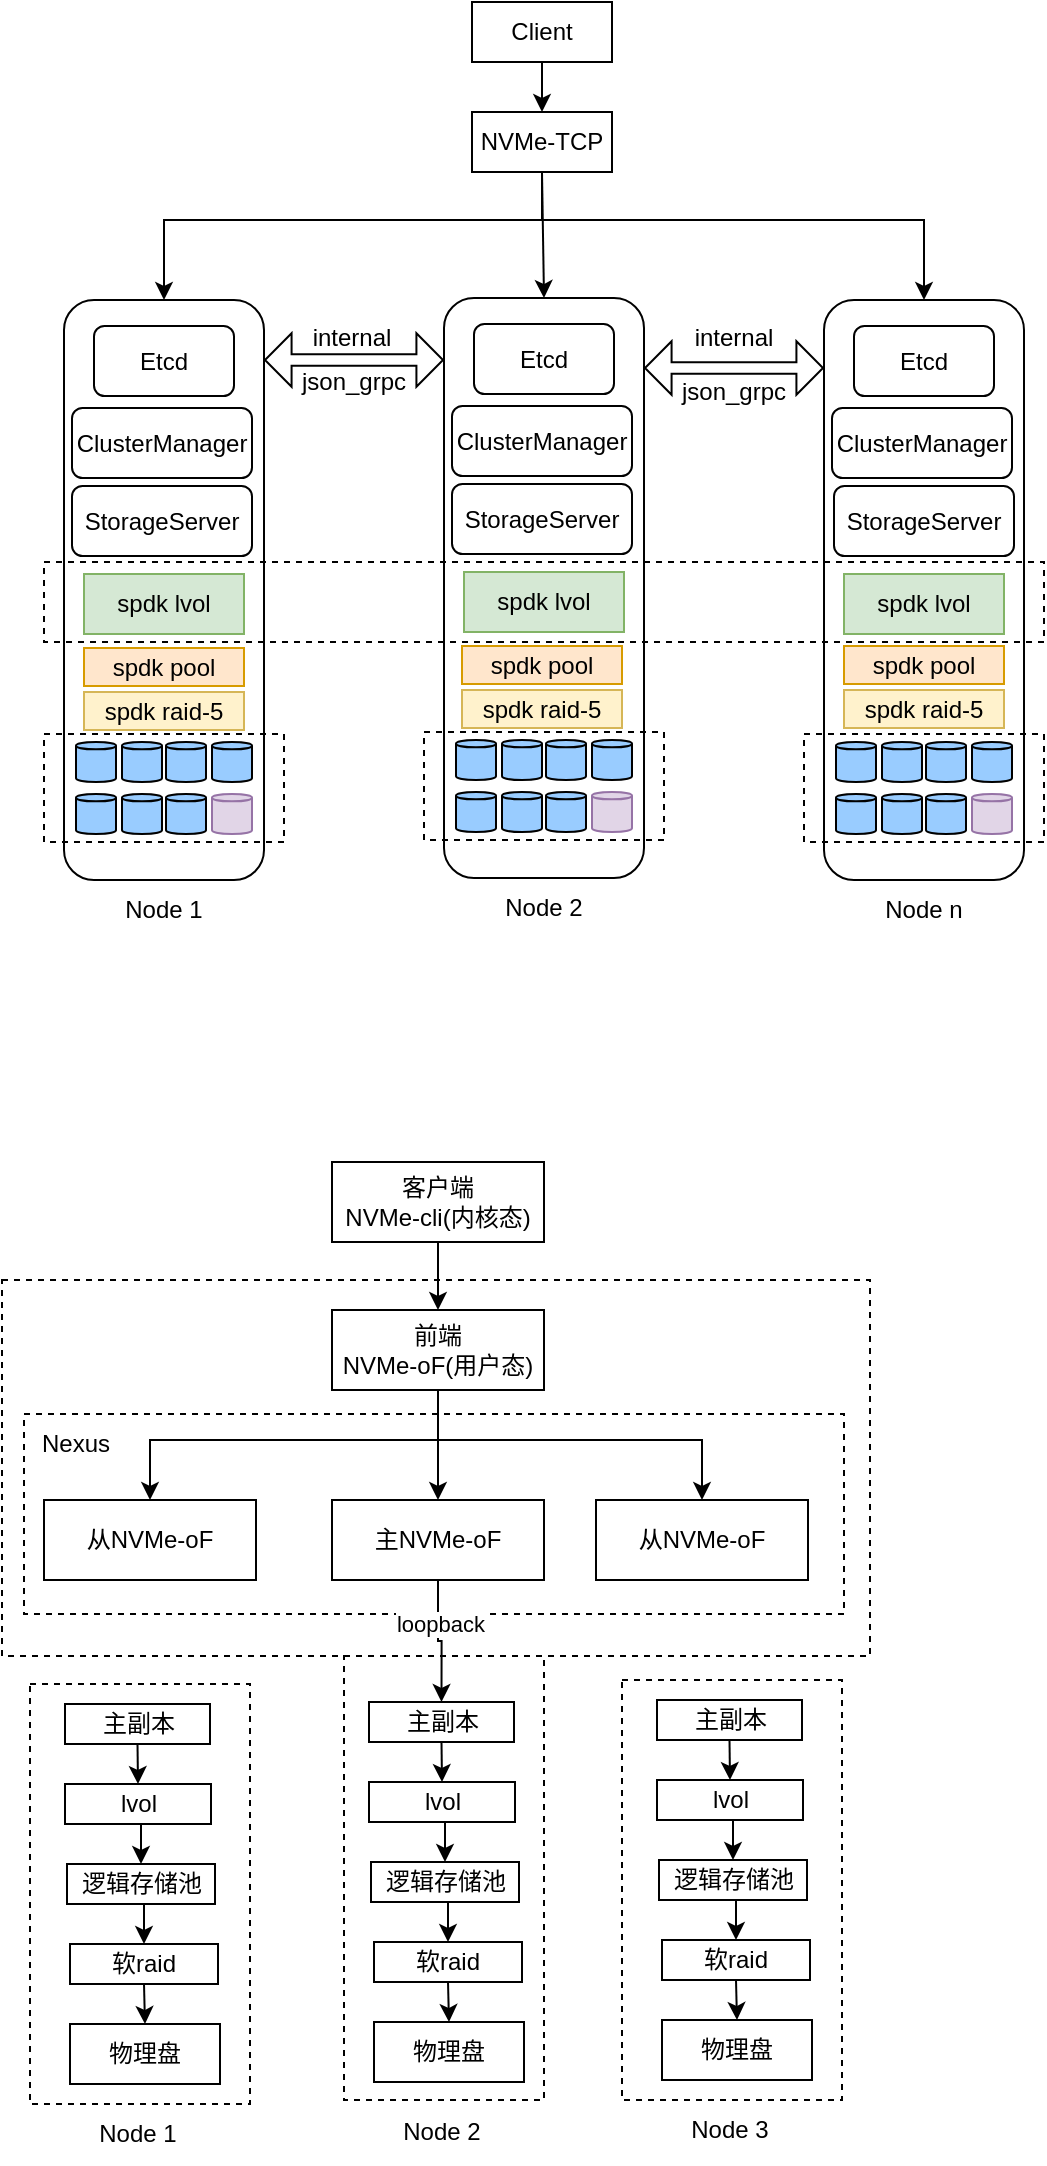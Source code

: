 <mxfile version="15.8.9" type="github">
  <diagram id="Sv_K1uENLjbq1xUSF6ZQ" name="Page-1">
    <mxGraphModel dx="1178" dy="647" grid="1" gridSize="10" guides="1" tooltips="1" connect="1" arrows="1" fold="1" page="1" pageScale="1" pageWidth="827" pageHeight="1169" math="0" shadow="0">
      <root>
        <mxCell id="0" />
        <mxCell id="1" parent="0" />
        <mxCell id="zR75f5wU07sy2U2_FNKJ-133" value="" style="rounded=0;whiteSpace=wrap;html=1;fillColor=none;dashed=1;" vertex="1" parent="1">
          <mxGeometry x="149" y="830" width="434" height="188" as="geometry" />
        </mxCell>
        <mxCell id="zR75f5wU07sy2U2_FNKJ-131" value="" style="rounded=0;whiteSpace=wrap;html=1;fillColor=none;dashed=1;" vertex="1" parent="1">
          <mxGeometry x="160" y="897" width="410" height="100" as="geometry" />
        </mxCell>
        <mxCell id="zR75f5wU07sy2U2_FNKJ-89" value="" style="group" vertex="1" connectable="0" parent="1">
          <mxGeometry x="550" y="340" width="120" height="320" as="geometry" />
        </mxCell>
        <mxCell id="zR75f5wU07sy2U2_FNKJ-90" value="" style="rounded=1;whiteSpace=wrap;html=1;" vertex="1" parent="zR75f5wU07sy2U2_FNKJ-89">
          <mxGeometry x="10" width="100" height="290" as="geometry" />
        </mxCell>
        <mxCell id="zR75f5wU07sy2U2_FNKJ-91" value="spdk lvol" style="text;html=1;strokeColor=#82b366;fillColor=#d5e8d4;align=center;verticalAlign=middle;whiteSpace=wrap;rounded=0;" vertex="1" parent="zR75f5wU07sy2U2_FNKJ-89">
          <mxGeometry x="20" y="137" width="80" height="30" as="geometry" />
        </mxCell>
        <mxCell id="zR75f5wU07sy2U2_FNKJ-93" value="" style="group" vertex="1" connectable="0" parent="zR75f5wU07sy2U2_FNKJ-89">
          <mxGeometry x="16" y="221" width="88" height="46" as="geometry" />
        </mxCell>
        <mxCell id="zR75f5wU07sy2U2_FNKJ-94" value="" style="strokeWidth=1;html=1;shape=mxgraph.flowchart.direct_data;whiteSpace=wrap;fillColor=#99CCFF;rotation=-90;" vertex="1" parent="zR75f5wU07sy2U2_FNKJ-93">
          <mxGeometry width="20" height="20" as="geometry" />
        </mxCell>
        <mxCell id="zR75f5wU07sy2U2_FNKJ-95" value="" style="strokeWidth=1;html=1;shape=mxgraph.flowchart.direct_data;whiteSpace=wrap;fillColor=#99CCFF;rotation=-90;" vertex="1" parent="zR75f5wU07sy2U2_FNKJ-93">
          <mxGeometry x="23" width="20" height="20" as="geometry" />
        </mxCell>
        <mxCell id="zR75f5wU07sy2U2_FNKJ-96" value="" style="strokeWidth=1;html=1;shape=mxgraph.flowchart.direct_data;whiteSpace=wrap;fillColor=#99CCFF;rotation=-90;" vertex="1" parent="zR75f5wU07sy2U2_FNKJ-93">
          <mxGeometry x="45" width="20" height="20" as="geometry" />
        </mxCell>
        <mxCell id="zR75f5wU07sy2U2_FNKJ-97" value="" style="strokeWidth=1;html=1;shape=mxgraph.flowchart.direct_data;whiteSpace=wrap;fillColor=#99CCFF;rotation=-90;" vertex="1" parent="zR75f5wU07sy2U2_FNKJ-93">
          <mxGeometry x="68" width="20" height="20" as="geometry" />
        </mxCell>
        <mxCell id="zR75f5wU07sy2U2_FNKJ-98" value="" style="strokeWidth=1;html=1;shape=mxgraph.flowchart.direct_data;whiteSpace=wrap;fillColor=#99CCFF;rotation=-90;" vertex="1" parent="zR75f5wU07sy2U2_FNKJ-93">
          <mxGeometry y="26" width="20" height="20" as="geometry" />
        </mxCell>
        <mxCell id="zR75f5wU07sy2U2_FNKJ-99" value="" style="strokeWidth=1;html=1;shape=mxgraph.flowchart.direct_data;whiteSpace=wrap;fillColor=#99CCFF;rotation=-90;" vertex="1" parent="zR75f5wU07sy2U2_FNKJ-93">
          <mxGeometry x="23" y="26" width="20" height="20" as="geometry" />
        </mxCell>
        <mxCell id="zR75f5wU07sy2U2_FNKJ-100" value="" style="strokeWidth=1;html=1;shape=mxgraph.flowchart.direct_data;whiteSpace=wrap;fillColor=#99CCFF;rotation=-90;" vertex="1" parent="zR75f5wU07sy2U2_FNKJ-93">
          <mxGeometry x="45" y="26" width="20" height="20" as="geometry" />
        </mxCell>
        <mxCell id="zR75f5wU07sy2U2_FNKJ-101" value="" style="strokeWidth=1;html=1;shape=mxgraph.flowchart.direct_data;whiteSpace=wrap;rotation=-90;fillColor=#e1d5e7;strokeColor=#9673a6;" vertex="1" parent="zR75f5wU07sy2U2_FNKJ-93">
          <mxGeometry x="68" y="26" width="20" height="20" as="geometry" />
        </mxCell>
        <mxCell id="zR75f5wU07sy2U2_FNKJ-102" value="" style="rounded=0;whiteSpace=wrap;html=1;fillColor=none;dashed=1;" vertex="1" parent="zR75f5wU07sy2U2_FNKJ-89">
          <mxGeometry y="217" width="120" height="54" as="geometry" />
        </mxCell>
        <mxCell id="zR75f5wU07sy2U2_FNKJ-103" value="Node n" style="text;html=1;strokeColor=none;fillColor=none;align=center;verticalAlign=middle;whiteSpace=wrap;rounded=0;" vertex="1" parent="zR75f5wU07sy2U2_FNKJ-89">
          <mxGeometry x="30" y="290" width="60" height="30" as="geometry" />
        </mxCell>
        <mxCell id="zR75f5wU07sy2U2_FNKJ-105" value="Etcd" style="rounded=1;whiteSpace=wrap;html=1;" vertex="1" parent="zR75f5wU07sy2U2_FNKJ-89">
          <mxGeometry x="25" y="13" width="70" height="35" as="geometry" />
        </mxCell>
        <mxCell id="zR75f5wU07sy2U2_FNKJ-106" value="ClusterManager" style="rounded=1;whiteSpace=wrap;html=1;" vertex="1" parent="zR75f5wU07sy2U2_FNKJ-89">
          <mxGeometry x="14" y="54" width="90" height="35" as="geometry" />
        </mxCell>
        <mxCell id="zR75f5wU07sy2U2_FNKJ-121" value="StorageServer" style="rounded=1;whiteSpace=wrap;html=1;" vertex="1" parent="zR75f5wU07sy2U2_FNKJ-89">
          <mxGeometry x="15" y="93" width="90" height="35" as="geometry" />
        </mxCell>
        <mxCell id="zR75f5wU07sy2U2_FNKJ-68" value="" style="edgeStyle=orthogonalEdgeStyle;rounded=0;orthogonalLoop=1;jettySize=auto;html=1;" edge="1" parent="1" source="zR75f5wU07sy2U2_FNKJ-8" target="zR75f5wU07sy2U2_FNKJ-67">
          <mxGeometry relative="1" as="geometry" />
        </mxCell>
        <mxCell id="zR75f5wU07sy2U2_FNKJ-8" value="Client" style="rounded=0;whiteSpace=wrap;html=1;" vertex="1" parent="1">
          <mxGeometry x="384" y="191" width="70" height="30" as="geometry" />
        </mxCell>
        <mxCell id="zR75f5wU07sy2U2_FNKJ-66" value="" style="shape=flexArrow;endArrow=classic;startArrow=classic;html=1;rounded=0;width=5.714;startSize=4.097;endSize=4.097;" edge="1" parent="1">
          <mxGeometry width="100" height="100" relative="1" as="geometry">
            <mxPoint x="280" y="370" as="sourcePoint" />
            <mxPoint x="370" y="370" as="targetPoint" />
          </mxGeometry>
        </mxCell>
        <mxCell id="zR75f5wU07sy2U2_FNKJ-67" value="NVMe-TCP" style="rounded=0;whiteSpace=wrap;html=1;" vertex="1" parent="1">
          <mxGeometry x="384" y="246" width="70" height="30" as="geometry" />
        </mxCell>
        <mxCell id="zR75f5wU07sy2U2_FNKJ-70" value="" style="group" vertex="1" connectable="0" parent="1">
          <mxGeometry x="170" y="340" width="120" height="320" as="geometry" />
        </mxCell>
        <mxCell id="zR75f5wU07sy2U2_FNKJ-4" value="" style="rounded=1;whiteSpace=wrap;html=1;" vertex="1" parent="zR75f5wU07sy2U2_FNKJ-70">
          <mxGeometry x="10" width="100" height="290" as="geometry" />
        </mxCell>
        <mxCell id="zR75f5wU07sy2U2_FNKJ-12" value="spdk lvol" style="text;html=1;strokeColor=#82b366;fillColor=#d5e8d4;align=center;verticalAlign=middle;whiteSpace=wrap;rounded=0;" vertex="1" parent="zR75f5wU07sy2U2_FNKJ-70">
          <mxGeometry x="20" y="137" width="80" height="30" as="geometry" />
        </mxCell>
        <mxCell id="zR75f5wU07sy2U2_FNKJ-15" value="spdk raid-5" style="text;html=1;strokeColor=#d6b656;fillColor=#fff2cc;align=center;verticalAlign=middle;whiteSpace=wrap;rounded=0;" vertex="1" parent="zR75f5wU07sy2U2_FNKJ-70">
          <mxGeometry x="20" y="196" width="80" height="19" as="geometry" />
        </mxCell>
        <mxCell id="zR75f5wU07sy2U2_FNKJ-37" value="" style="group" vertex="1" connectable="0" parent="zR75f5wU07sy2U2_FNKJ-70">
          <mxGeometry x="16" y="221" width="88" height="46" as="geometry" />
        </mxCell>
        <mxCell id="zR75f5wU07sy2U2_FNKJ-29" value="" style="strokeWidth=1;html=1;shape=mxgraph.flowchart.direct_data;whiteSpace=wrap;fillColor=#99CCFF;rotation=-90;" vertex="1" parent="zR75f5wU07sy2U2_FNKJ-37">
          <mxGeometry width="20" height="20" as="geometry" />
        </mxCell>
        <mxCell id="zR75f5wU07sy2U2_FNKJ-30" value="" style="strokeWidth=1;html=1;shape=mxgraph.flowchart.direct_data;whiteSpace=wrap;fillColor=#99CCFF;rotation=-90;" vertex="1" parent="zR75f5wU07sy2U2_FNKJ-37">
          <mxGeometry x="23" width="20" height="20" as="geometry" />
        </mxCell>
        <mxCell id="zR75f5wU07sy2U2_FNKJ-31" value="" style="strokeWidth=1;html=1;shape=mxgraph.flowchart.direct_data;whiteSpace=wrap;fillColor=#99CCFF;rotation=-90;" vertex="1" parent="zR75f5wU07sy2U2_FNKJ-37">
          <mxGeometry x="45" width="20" height="20" as="geometry" />
        </mxCell>
        <mxCell id="zR75f5wU07sy2U2_FNKJ-32" value="" style="strokeWidth=1;html=1;shape=mxgraph.flowchart.direct_data;whiteSpace=wrap;fillColor=#99CCFF;rotation=-90;" vertex="1" parent="zR75f5wU07sy2U2_FNKJ-37">
          <mxGeometry x="68" width="20" height="20" as="geometry" />
        </mxCell>
        <mxCell id="zR75f5wU07sy2U2_FNKJ-33" value="" style="strokeWidth=1;html=1;shape=mxgraph.flowchart.direct_data;whiteSpace=wrap;fillColor=#99CCFF;rotation=-90;" vertex="1" parent="zR75f5wU07sy2U2_FNKJ-37">
          <mxGeometry y="26" width="20" height="20" as="geometry" />
        </mxCell>
        <mxCell id="zR75f5wU07sy2U2_FNKJ-34" value="" style="strokeWidth=1;html=1;shape=mxgraph.flowchart.direct_data;whiteSpace=wrap;fillColor=#99CCFF;rotation=-90;" vertex="1" parent="zR75f5wU07sy2U2_FNKJ-37">
          <mxGeometry x="23" y="26" width="20" height="20" as="geometry" />
        </mxCell>
        <mxCell id="zR75f5wU07sy2U2_FNKJ-35" value="" style="strokeWidth=1;html=1;shape=mxgraph.flowchart.direct_data;whiteSpace=wrap;fillColor=#99CCFF;rotation=-90;" vertex="1" parent="zR75f5wU07sy2U2_FNKJ-37">
          <mxGeometry x="45" y="26" width="20" height="20" as="geometry" />
        </mxCell>
        <mxCell id="zR75f5wU07sy2U2_FNKJ-36" value="" style="strokeWidth=1;html=1;shape=mxgraph.flowchart.direct_data;whiteSpace=wrap;rotation=-90;fillColor=#e1d5e7;strokeColor=#9673a6;" vertex="1" parent="zR75f5wU07sy2U2_FNKJ-37">
          <mxGeometry x="68" y="26" width="20" height="20" as="geometry" />
        </mxCell>
        <mxCell id="zR75f5wU07sy2U2_FNKJ-56" value="" style="rounded=0;whiteSpace=wrap;html=1;fillColor=none;dashed=1;" vertex="1" parent="zR75f5wU07sy2U2_FNKJ-70">
          <mxGeometry y="217" width="120" height="54" as="geometry" />
        </mxCell>
        <mxCell id="zR75f5wU07sy2U2_FNKJ-62" value="Node 1" style="text;html=1;strokeColor=none;fillColor=none;align=center;verticalAlign=middle;whiteSpace=wrap;rounded=0;" vertex="1" parent="zR75f5wU07sy2U2_FNKJ-70">
          <mxGeometry x="30" y="290" width="60" height="30" as="geometry" />
        </mxCell>
        <mxCell id="zR75f5wU07sy2U2_FNKJ-3" value="StorageServer" style="rounded=1;whiteSpace=wrap;html=1;" vertex="1" parent="zR75f5wU07sy2U2_FNKJ-70">
          <mxGeometry x="14" y="93" width="90" height="35" as="geometry" />
        </mxCell>
        <mxCell id="zR75f5wU07sy2U2_FNKJ-65" value="Etcd" style="rounded=1;whiteSpace=wrap;html=1;" vertex="1" parent="zR75f5wU07sy2U2_FNKJ-70">
          <mxGeometry x="25" y="13" width="70" height="35" as="geometry" />
        </mxCell>
        <mxCell id="zR75f5wU07sy2U2_FNKJ-69" value="ClusterManager" style="rounded=1;whiteSpace=wrap;html=1;" vertex="1" parent="zR75f5wU07sy2U2_FNKJ-70">
          <mxGeometry x="14" y="54" width="90" height="35" as="geometry" />
        </mxCell>
        <mxCell id="zR75f5wU07sy2U2_FNKJ-71" value="" style="group" vertex="1" connectable="0" parent="1">
          <mxGeometry x="360" y="339" width="310" height="320" as="geometry" />
        </mxCell>
        <mxCell id="zR75f5wU07sy2U2_FNKJ-72" value="" style="rounded=1;whiteSpace=wrap;html=1;" vertex="1" parent="zR75f5wU07sy2U2_FNKJ-71">
          <mxGeometry x="10" width="100" height="290" as="geometry" />
        </mxCell>
        <mxCell id="zR75f5wU07sy2U2_FNKJ-73" value="spdk lvol" style="text;html=1;strokeColor=#82b366;fillColor=#d5e8d4;align=center;verticalAlign=middle;whiteSpace=wrap;rounded=0;" vertex="1" parent="zR75f5wU07sy2U2_FNKJ-71">
          <mxGeometry x="20" y="137" width="80" height="30" as="geometry" />
        </mxCell>
        <mxCell id="zR75f5wU07sy2U2_FNKJ-75" value="" style="group" vertex="1" connectable="0" parent="zR75f5wU07sy2U2_FNKJ-71">
          <mxGeometry x="16" y="221" width="88" height="46" as="geometry" />
        </mxCell>
        <mxCell id="zR75f5wU07sy2U2_FNKJ-76" value="" style="strokeWidth=1;html=1;shape=mxgraph.flowchart.direct_data;whiteSpace=wrap;fillColor=#99CCFF;rotation=-90;" vertex="1" parent="zR75f5wU07sy2U2_FNKJ-75">
          <mxGeometry width="20" height="20" as="geometry" />
        </mxCell>
        <mxCell id="zR75f5wU07sy2U2_FNKJ-77" value="" style="strokeWidth=1;html=1;shape=mxgraph.flowchart.direct_data;whiteSpace=wrap;fillColor=#99CCFF;rotation=-90;" vertex="1" parent="zR75f5wU07sy2U2_FNKJ-75">
          <mxGeometry x="23" width="20" height="20" as="geometry" />
        </mxCell>
        <mxCell id="zR75f5wU07sy2U2_FNKJ-78" value="" style="strokeWidth=1;html=1;shape=mxgraph.flowchart.direct_data;whiteSpace=wrap;fillColor=#99CCFF;rotation=-90;" vertex="1" parent="zR75f5wU07sy2U2_FNKJ-75">
          <mxGeometry x="45" width="20" height="20" as="geometry" />
        </mxCell>
        <mxCell id="zR75f5wU07sy2U2_FNKJ-79" value="" style="strokeWidth=1;html=1;shape=mxgraph.flowchart.direct_data;whiteSpace=wrap;fillColor=#99CCFF;rotation=-90;" vertex="1" parent="zR75f5wU07sy2U2_FNKJ-75">
          <mxGeometry x="68" width="20" height="20" as="geometry" />
        </mxCell>
        <mxCell id="zR75f5wU07sy2U2_FNKJ-80" value="" style="strokeWidth=1;html=1;shape=mxgraph.flowchart.direct_data;whiteSpace=wrap;fillColor=#99CCFF;rotation=-90;" vertex="1" parent="zR75f5wU07sy2U2_FNKJ-75">
          <mxGeometry y="26" width="20" height="20" as="geometry" />
        </mxCell>
        <mxCell id="zR75f5wU07sy2U2_FNKJ-81" value="" style="strokeWidth=1;html=1;shape=mxgraph.flowchart.direct_data;whiteSpace=wrap;fillColor=#99CCFF;rotation=-90;" vertex="1" parent="zR75f5wU07sy2U2_FNKJ-75">
          <mxGeometry x="23" y="26" width="20" height="20" as="geometry" />
        </mxCell>
        <mxCell id="zR75f5wU07sy2U2_FNKJ-82" value="" style="strokeWidth=1;html=1;shape=mxgraph.flowchart.direct_data;whiteSpace=wrap;fillColor=#99CCFF;rotation=-90;" vertex="1" parent="zR75f5wU07sy2U2_FNKJ-75">
          <mxGeometry x="45" y="26" width="20" height="20" as="geometry" />
        </mxCell>
        <mxCell id="zR75f5wU07sy2U2_FNKJ-83" value="" style="strokeWidth=1;html=1;shape=mxgraph.flowchart.direct_data;whiteSpace=wrap;rotation=-90;fillColor=#e1d5e7;strokeColor=#9673a6;" vertex="1" parent="zR75f5wU07sy2U2_FNKJ-75">
          <mxGeometry x="68" y="26" width="20" height="20" as="geometry" />
        </mxCell>
        <mxCell id="zR75f5wU07sy2U2_FNKJ-84" value="" style="rounded=0;whiteSpace=wrap;html=1;fillColor=none;dashed=1;" vertex="1" parent="zR75f5wU07sy2U2_FNKJ-71">
          <mxGeometry y="217" width="120" height="54" as="geometry" />
        </mxCell>
        <mxCell id="zR75f5wU07sy2U2_FNKJ-85" value="Node 2" style="text;html=1;strokeColor=none;fillColor=none;align=center;verticalAlign=middle;whiteSpace=wrap;rounded=0;" vertex="1" parent="zR75f5wU07sy2U2_FNKJ-71">
          <mxGeometry x="30" y="290" width="60" height="30" as="geometry" />
        </mxCell>
        <mxCell id="zR75f5wU07sy2U2_FNKJ-87" value="Etcd" style="rounded=1;whiteSpace=wrap;html=1;" vertex="1" parent="zR75f5wU07sy2U2_FNKJ-71">
          <mxGeometry x="25" y="13" width="70" height="35" as="geometry" />
        </mxCell>
        <mxCell id="zR75f5wU07sy2U2_FNKJ-88" value="ClusterManager" style="rounded=1;whiteSpace=wrap;html=1;" vertex="1" parent="zR75f5wU07sy2U2_FNKJ-71">
          <mxGeometry x="14" y="54" width="90" height="35" as="geometry" />
        </mxCell>
        <mxCell id="zR75f5wU07sy2U2_FNKJ-107" value="" style="shape=flexArrow;endArrow=classic;startArrow=classic;html=1;rounded=0;width=5.714;startSize=4.097;endSize=4.097;" edge="1" parent="zR75f5wU07sy2U2_FNKJ-71">
          <mxGeometry width="100" height="100" relative="1" as="geometry">
            <mxPoint x="110" y="35" as="sourcePoint" />
            <mxPoint x="200" y="35" as="targetPoint" />
          </mxGeometry>
        </mxCell>
        <mxCell id="zR75f5wU07sy2U2_FNKJ-18" value="" style="rounded=0;whiteSpace=wrap;html=1;fillColor=none;dashed=1;" vertex="1" parent="zR75f5wU07sy2U2_FNKJ-71">
          <mxGeometry x="-190" y="132" width="500" height="40" as="geometry" />
        </mxCell>
        <mxCell id="zR75f5wU07sy2U2_FNKJ-112" value="internal" style="text;html=1;strokeColor=none;fillColor=none;align=center;verticalAlign=middle;whiteSpace=wrap;rounded=0;" vertex="1" parent="zR75f5wU07sy2U2_FNKJ-71">
          <mxGeometry x="125" y="5" width="60" height="30" as="geometry" />
        </mxCell>
        <mxCell id="zR75f5wU07sy2U2_FNKJ-114" value="json_grpc" style="text;html=1;strokeColor=none;fillColor=none;align=center;verticalAlign=middle;whiteSpace=wrap;rounded=0;" vertex="1" parent="zR75f5wU07sy2U2_FNKJ-71">
          <mxGeometry x="125" y="32" width="60" height="30" as="geometry" />
        </mxCell>
        <mxCell id="zR75f5wU07sy2U2_FNKJ-116" value="spdk pool" style="text;html=1;strokeColor=#d79b00;fillColor=#ffe6cc;align=center;verticalAlign=middle;whiteSpace=wrap;rounded=0;" vertex="1" parent="zR75f5wU07sy2U2_FNKJ-71">
          <mxGeometry x="19" y="174" width="80" height="19" as="geometry" />
        </mxCell>
        <mxCell id="zR75f5wU07sy2U2_FNKJ-117" value="spdk raid-5" style="text;html=1;strokeColor=#d6b656;fillColor=#fff2cc;align=center;verticalAlign=middle;whiteSpace=wrap;rounded=0;" vertex="1" parent="zR75f5wU07sy2U2_FNKJ-71">
          <mxGeometry x="19" y="196" width="80" height="19" as="geometry" />
        </mxCell>
        <mxCell id="zR75f5wU07sy2U2_FNKJ-118" value="spdk raid-5" style="text;html=1;strokeColor=#d6b656;fillColor=#fff2cc;align=center;verticalAlign=middle;whiteSpace=wrap;rounded=0;" vertex="1" parent="zR75f5wU07sy2U2_FNKJ-71">
          <mxGeometry x="210" y="196" width="80" height="19" as="geometry" />
        </mxCell>
        <mxCell id="zR75f5wU07sy2U2_FNKJ-119" value="spdk pool" style="text;html=1;strokeColor=#d79b00;fillColor=#ffe6cc;align=center;verticalAlign=middle;whiteSpace=wrap;rounded=0;" vertex="1" parent="zR75f5wU07sy2U2_FNKJ-71">
          <mxGeometry x="210" y="174" width="80" height="19" as="geometry" />
        </mxCell>
        <mxCell id="zR75f5wU07sy2U2_FNKJ-120" value="StorageServer" style="rounded=1;whiteSpace=wrap;html=1;" vertex="1" parent="zR75f5wU07sy2U2_FNKJ-71">
          <mxGeometry x="14" y="93" width="90" height="35" as="geometry" />
        </mxCell>
        <mxCell id="zR75f5wU07sy2U2_FNKJ-108" value="" style="edgeStyle=elbowEdgeStyle;elbow=vertical;endArrow=classic;html=1;rounded=0;entryX=0.5;entryY=0;entryDx=0;entryDy=0;exitX=0.5;exitY=1;exitDx=0;exitDy=0;" edge="1" parent="1" source="zR75f5wU07sy2U2_FNKJ-67" target="zR75f5wU07sy2U2_FNKJ-4">
          <mxGeometry width="50" height="50" relative="1" as="geometry">
            <mxPoint x="270" y="200" as="sourcePoint" />
            <mxPoint x="280" y="290" as="targetPoint" />
            <Array as="points">
              <mxPoint x="320" y="300" />
            </Array>
          </mxGeometry>
        </mxCell>
        <mxCell id="zR75f5wU07sy2U2_FNKJ-109" value="" style="endArrow=classic;html=1;rounded=0;exitX=0.5;exitY=1;exitDx=0;exitDy=0;entryX=0.5;entryY=0;entryDx=0;entryDy=0;" edge="1" parent="1" source="zR75f5wU07sy2U2_FNKJ-67" target="zR75f5wU07sy2U2_FNKJ-72">
          <mxGeometry width="50" height="50" relative="1" as="geometry">
            <mxPoint x="670" y="280" as="sourcePoint" />
            <mxPoint x="720" y="230" as="targetPoint" />
          </mxGeometry>
        </mxCell>
        <mxCell id="zR75f5wU07sy2U2_FNKJ-110" value="" style="edgeStyle=elbowEdgeStyle;elbow=vertical;endArrow=classic;html=1;rounded=0;exitX=0.5;exitY=1;exitDx=0;exitDy=0;" edge="1" parent="1" source="zR75f5wU07sy2U2_FNKJ-67">
          <mxGeometry width="50" height="50" relative="1" as="geometry">
            <mxPoint x="429" y="281" as="sourcePoint" />
            <mxPoint x="610" y="340" as="targetPoint" />
            <Array as="points">
              <mxPoint x="330" y="300" />
            </Array>
          </mxGeometry>
        </mxCell>
        <mxCell id="zR75f5wU07sy2U2_FNKJ-111" value="internal" style="text;html=1;strokeColor=none;fillColor=none;align=center;verticalAlign=middle;whiteSpace=wrap;rounded=0;" vertex="1" parent="1">
          <mxGeometry x="294" y="344" width="60" height="30" as="geometry" />
        </mxCell>
        <mxCell id="zR75f5wU07sy2U2_FNKJ-113" value="json_grpc" style="text;html=1;strokeColor=none;fillColor=none;align=center;verticalAlign=middle;whiteSpace=wrap;rounded=0;" vertex="1" parent="1">
          <mxGeometry x="295" y="366" width="60" height="30" as="geometry" />
        </mxCell>
        <mxCell id="zR75f5wU07sy2U2_FNKJ-115" value="spdk pool" style="text;html=1;strokeColor=#d79b00;fillColor=#ffe6cc;align=center;verticalAlign=middle;whiteSpace=wrap;rounded=0;" vertex="1" parent="1">
          <mxGeometry x="190" y="514" width="80" height="19" as="geometry" />
        </mxCell>
        <mxCell id="zR75f5wU07sy2U2_FNKJ-128" style="edgeStyle=orthogonalEdgeStyle;rounded=0;orthogonalLoop=1;jettySize=auto;html=1;exitX=0.5;exitY=1;exitDx=0;exitDy=0;entryX=0.5;entryY=0;entryDx=0;entryDy=0;" edge="1" parent="1" source="zR75f5wU07sy2U2_FNKJ-122" target="zR75f5wU07sy2U2_FNKJ-123">
          <mxGeometry relative="1" as="geometry" />
        </mxCell>
        <mxCell id="zR75f5wU07sy2U2_FNKJ-129" style="edgeStyle=orthogonalEdgeStyle;rounded=0;orthogonalLoop=1;jettySize=auto;html=1;entryX=0.5;entryY=0;entryDx=0;entryDy=0;" edge="1" parent="1" target="zR75f5wU07sy2U2_FNKJ-125">
          <mxGeometry relative="1" as="geometry">
            <mxPoint x="367" y="890" as="sourcePoint" />
            <Array as="points">
              <mxPoint x="367" y="910" />
              <mxPoint x="223" y="910" />
            </Array>
          </mxGeometry>
        </mxCell>
        <mxCell id="zR75f5wU07sy2U2_FNKJ-130" style="edgeStyle=orthogonalEdgeStyle;rounded=0;orthogonalLoop=1;jettySize=auto;html=1;entryX=0.5;entryY=0;entryDx=0;entryDy=0;" edge="1" parent="1" target="zR75f5wU07sy2U2_FNKJ-124">
          <mxGeometry relative="1" as="geometry">
            <mxPoint x="367" y="890" as="sourcePoint" />
            <Array as="points">
              <mxPoint x="367" y="910" />
              <mxPoint x="499" y="910" />
            </Array>
          </mxGeometry>
        </mxCell>
        <mxCell id="zR75f5wU07sy2U2_FNKJ-122" value="前端&lt;br&gt;NVMe-oF(用户态)" style="rounded=0;whiteSpace=wrap;html=1;strokeWidth=1;fillColor=#FFFFFF;" vertex="1" parent="1">
          <mxGeometry x="314" y="845" width="106" height="40" as="geometry" />
        </mxCell>
        <mxCell id="zR75f5wU07sy2U2_FNKJ-149" style="edgeStyle=orthogonalEdgeStyle;rounded=0;orthogonalLoop=1;jettySize=auto;html=1;entryX=0.5;entryY=0;entryDx=0;entryDy=0;" edge="1" parent="1" source="zR75f5wU07sy2U2_FNKJ-123" target="zR75f5wU07sy2U2_FNKJ-134">
          <mxGeometry relative="1" as="geometry" />
        </mxCell>
        <mxCell id="zR75f5wU07sy2U2_FNKJ-151" value="loopback" style="edgeLabel;html=1;align=center;verticalAlign=middle;resizable=0;points=[];" vertex="1" connectable="0" parent="zR75f5wU07sy2U2_FNKJ-149">
          <mxGeometry x="-0.312" y="1" relative="1" as="geometry">
            <mxPoint as="offset" />
          </mxGeometry>
        </mxCell>
        <mxCell id="zR75f5wU07sy2U2_FNKJ-123" value="主NVMe-oF" style="rounded=0;whiteSpace=wrap;html=1;strokeWidth=1;fillColor=#FFFFFF;" vertex="1" parent="1">
          <mxGeometry x="314" y="940" width="106" height="40" as="geometry" />
        </mxCell>
        <mxCell id="zR75f5wU07sy2U2_FNKJ-124" value="从NVMe-oF" style="rounded=0;whiteSpace=wrap;html=1;strokeWidth=1;fillColor=#FFFFFF;" vertex="1" parent="1">
          <mxGeometry x="446" y="940" width="106" height="40" as="geometry" />
        </mxCell>
        <mxCell id="zR75f5wU07sy2U2_FNKJ-125" value="从NVMe-oF" style="rounded=0;whiteSpace=wrap;html=1;strokeWidth=1;fillColor=#FFFFFF;" vertex="1" parent="1">
          <mxGeometry x="170" y="940" width="106" height="40" as="geometry" />
        </mxCell>
        <mxCell id="zR75f5wU07sy2U2_FNKJ-127" style="edgeStyle=orthogonalEdgeStyle;rounded=0;orthogonalLoop=1;jettySize=auto;html=1;exitX=0.5;exitY=1;exitDx=0;exitDy=0;entryX=0.5;entryY=0;entryDx=0;entryDy=0;" edge="1" parent="1" source="zR75f5wU07sy2U2_FNKJ-126" target="zR75f5wU07sy2U2_FNKJ-122">
          <mxGeometry relative="1" as="geometry" />
        </mxCell>
        <mxCell id="zR75f5wU07sy2U2_FNKJ-126" value="客户端&lt;br&gt;NVMe-cli(内核态)" style="rounded=0;whiteSpace=wrap;html=1;strokeWidth=1;fillColor=#FFFFFF;" vertex="1" parent="1">
          <mxGeometry x="314" y="771" width="106" height="40" as="geometry" />
        </mxCell>
        <mxCell id="zR75f5wU07sy2U2_FNKJ-132" value="Nexus" style="text;html=1;strokeColor=none;fillColor=none;align=center;verticalAlign=middle;whiteSpace=wrap;rounded=0;" vertex="1" parent="1">
          <mxGeometry x="156" y="897" width="60" height="30" as="geometry" />
        </mxCell>
        <mxCell id="zR75f5wU07sy2U2_FNKJ-164" value="" style="group" vertex="1" connectable="0" parent="1">
          <mxGeometry x="459" y="1030" width="110" height="240" as="geometry" />
        </mxCell>
        <mxCell id="zR75f5wU07sy2U2_FNKJ-165" value="主副本" style="rounded=0;whiteSpace=wrap;html=1;strokeColor=#000000;strokeWidth=1;fillColor=#FFFFFF;" vertex="1" parent="zR75f5wU07sy2U2_FNKJ-164">
          <mxGeometry x="17.5" y="10" width="72.5" height="20" as="geometry" />
        </mxCell>
        <mxCell id="zR75f5wU07sy2U2_FNKJ-166" value="lvol" style="whiteSpace=wrap;html=1;rounded=0;strokeColor=#000000;strokeWidth=1;fillColor=#FFFFFF;" vertex="1" parent="zR75f5wU07sy2U2_FNKJ-164">
          <mxGeometry x="17.5" y="50" width="73" height="20" as="geometry" />
        </mxCell>
        <mxCell id="zR75f5wU07sy2U2_FNKJ-167" style="edgeStyle=orthogonalEdgeStyle;rounded=0;orthogonalLoop=1;jettySize=auto;html=1;exitX=0.5;exitY=1;exitDx=0;exitDy=0;entryX=0.5;entryY=0;entryDx=0;entryDy=0;" edge="1" parent="zR75f5wU07sy2U2_FNKJ-164" source="zR75f5wU07sy2U2_FNKJ-165" target="zR75f5wU07sy2U2_FNKJ-166">
          <mxGeometry relative="1" as="geometry" />
        </mxCell>
        <mxCell id="zR75f5wU07sy2U2_FNKJ-168" value="逻辑存储池" style="whiteSpace=wrap;html=1;rounded=0;strokeColor=#000000;strokeWidth=1;fillColor=#FFFFFF;" vertex="1" parent="zR75f5wU07sy2U2_FNKJ-164">
          <mxGeometry x="18.5" y="90" width="74" height="20" as="geometry" />
        </mxCell>
        <mxCell id="zR75f5wU07sy2U2_FNKJ-169" style="edgeStyle=orthogonalEdgeStyle;rounded=0;orthogonalLoop=1;jettySize=auto;html=1;exitX=0.5;exitY=1;exitDx=0;exitDy=0;entryX=0.5;entryY=0;entryDx=0;entryDy=0;" edge="1" parent="zR75f5wU07sy2U2_FNKJ-164" source="zR75f5wU07sy2U2_FNKJ-166" target="zR75f5wU07sy2U2_FNKJ-168">
          <mxGeometry relative="1" as="geometry" />
        </mxCell>
        <mxCell id="zR75f5wU07sy2U2_FNKJ-170" value="软raid" style="whiteSpace=wrap;html=1;rounded=0;strokeColor=#000000;strokeWidth=1;fillColor=#FFFFFF;" vertex="1" parent="zR75f5wU07sy2U2_FNKJ-164">
          <mxGeometry x="20" y="130" width="74" height="20" as="geometry" />
        </mxCell>
        <mxCell id="zR75f5wU07sy2U2_FNKJ-171" style="edgeStyle=orthogonalEdgeStyle;rounded=0;orthogonalLoop=1;jettySize=auto;html=1;exitX=0.5;exitY=1;exitDx=0;exitDy=0;entryX=0.5;entryY=0;entryDx=0;entryDy=0;" edge="1" parent="zR75f5wU07sy2U2_FNKJ-164" source="zR75f5wU07sy2U2_FNKJ-168" target="zR75f5wU07sy2U2_FNKJ-170">
          <mxGeometry relative="1" as="geometry" />
        </mxCell>
        <mxCell id="zR75f5wU07sy2U2_FNKJ-172" value="物理盘" style="whiteSpace=wrap;html=1;rounded=0;strokeColor=#000000;strokeWidth=1;fillColor=#FFFFFF;" vertex="1" parent="zR75f5wU07sy2U2_FNKJ-164">
          <mxGeometry x="20" y="170" width="75" height="30" as="geometry" />
        </mxCell>
        <mxCell id="zR75f5wU07sy2U2_FNKJ-173" style="edgeStyle=orthogonalEdgeStyle;rounded=0;orthogonalLoop=1;jettySize=auto;html=1;exitX=0.5;exitY=1;exitDx=0;exitDy=0;entryX=0.5;entryY=0;entryDx=0;entryDy=0;" edge="1" parent="zR75f5wU07sy2U2_FNKJ-164" source="zR75f5wU07sy2U2_FNKJ-170" target="zR75f5wU07sy2U2_FNKJ-172">
          <mxGeometry relative="1" as="geometry" />
        </mxCell>
        <mxCell id="zR75f5wU07sy2U2_FNKJ-174" value="" style="rounded=0;whiteSpace=wrap;html=1;fillColor=none;dashed=1;" vertex="1" parent="zR75f5wU07sy2U2_FNKJ-164">
          <mxGeometry width="110" height="210" as="geometry" />
        </mxCell>
        <mxCell id="zR75f5wU07sy2U2_FNKJ-175" value="Node 3" style="text;html=1;strokeColor=none;fillColor=none;align=center;verticalAlign=middle;whiteSpace=wrap;rounded=0;" vertex="1" parent="zR75f5wU07sy2U2_FNKJ-164">
          <mxGeometry x="23.75" y="210" width="60" height="30" as="geometry" />
        </mxCell>
        <mxCell id="zR75f5wU07sy2U2_FNKJ-177" value="" style="group" vertex="1" connectable="0" parent="1">
          <mxGeometry x="163" y="1032" width="110" height="240" as="geometry" />
        </mxCell>
        <mxCell id="zR75f5wU07sy2U2_FNKJ-178" value="主副本" style="rounded=0;whiteSpace=wrap;html=1;strokeColor=#000000;strokeWidth=1;fillColor=#FFFFFF;" vertex="1" parent="zR75f5wU07sy2U2_FNKJ-177">
          <mxGeometry x="17.5" y="10" width="72.5" height="20" as="geometry" />
        </mxCell>
        <mxCell id="zR75f5wU07sy2U2_FNKJ-179" value="lvol" style="whiteSpace=wrap;html=1;rounded=0;strokeColor=#000000;strokeWidth=1;fillColor=#FFFFFF;" vertex="1" parent="zR75f5wU07sy2U2_FNKJ-177">
          <mxGeometry x="17.5" y="50" width="73" height="20" as="geometry" />
        </mxCell>
        <mxCell id="zR75f5wU07sy2U2_FNKJ-180" style="edgeStyle=orthogonalEdgeStyle;rounded=0;orthogonalLoop=1;jettySize=auto;html=1;exitX=0.5;exitY=1;exitDx=0;exitDy=0;entryX=0.5;entryY=0;entryDx=0;entryDy=0;" edge="1" parent="zR75f5wU07sy2U2_FNKJ-177" source="zR75f5wU07sy2U2_FNKJ-178" target="zR75f5wU07sy2U2_FNKJ-179">
          <mxGeometry relative="1" as="geometry" />
        </mxCell>
        <mxCell id="zR75f5wU07sy2U2_FNKJ-181" value="逻辑存储池" style="whiteSpace=wrap;html=1;rounded=0;strokeColor=#000000;strokeWidth=1;fillColor=#FFFFFF;" vertex="1" parent="zR75f5wU07sy2U2_FNKJ-177">
          <mxGeometry x="18.5" y="90" width="74" height="20" as="geometry" />
        </mxCell>
        <mxCell id="zR75f5wU07sy2U2_FNKJ-182" style="edgeStyle=orthogonalEdgeStyle;rounded=0;orthogonalLoop=1;jettySize=auto;html=1;exitX=0.5;exitY=1;exitDx=0;exitDy=0;entryX=0.5;entryY=0;entryDx=0;entryDy=0;" edge="1" parent="zR75f5wU07sy2U2_FNKJ-177" source="zR75f5wU07sy2U2_FNKJ-179" target="zR75f5wU07sy2U2_FNKJ-181">
          <mxGeometry relative="1" as="geometry" />
        </mxCell>
        <mxCell id="zR75f5wU07sy2U2_FNKJ-183" value="软raid" style="whiteSpace=wrap;html=1;rounded=0;strokeColor=#000000;strokeWidth=1;fillColor=#FFFFFF;" vertex="1" parent="zR75f5wU07sy2U2_FNKJ-177">
          <mxGeometry x="20" y="130" width="74" height="20" as="geometry" />
        </mxCell>
        <mxCell id="zR75f5wU07sy2U2_FNKJ-184" style="edgeStyle=orthogonalEdgeStyle;rounded=0;orthogonalLoop=1;jettySize=auto;html=1;exitX=0.5;exitY=1;exitDx=0;exitDy=0;entryX=0.5;entryY=0;entryDx=0;entryDy=0;" edge="1" parent="zR75f5wU07sy2U2_FNKJ-177" source="zR75f5wU07sy2U2_FNKJ-181" target="zR75f5wU07sy2U2_FNKJ-183">
          <mxGeometry relative="1" as="geometry" />
        </mxCell>
        <mxCell id="zR75f5wU07sy2U2_FNKJ-185" value="物理盘" style="whiteSpace=wrap;html=1;rounded=0;strokeColor=#000000;strokeWidth=1;fillColor=#FFFFFF;" vertex="1" parent="zR75f5wU07sy2U2_FNKJ-177">
          <mxGeometry x="20" y="170" width="75" height="30" as="geometry" />
        </mxCell>
        <mxCell id="zR75f5wU07sy2U2_FNKJ-186" style="edgeStyle=orthogonalEdgeStyle;rounded=0;orthogonalLoop=1;jettySize=auto;html=1;exitX=0.5;exitY=1;exitDx=0;exitDy=0;entryX=0.5;entryY=0;entryDx=0;entryDy=0;" edge="1" parent="zR75f5wU07sy2U2_FNKJ-177" source="zR75f5wU07sy2U2_FNKJ-183" target="zR75f5wU07sy2U2_FNKJ-185">
          <mxGeometry relative="1" as="geometry" />
        </mxCell>
        <mxCell id="zR75f5wU07sy2U2_FNKJ-187" value="" style="rounded=0;whiteSpace=wrap;html=1;fillColor=none;dashed=1;" vertex="1" parent="zR75f5wU07sy2U2_FNKJ-177">
          <mxGeometry width="110" height="210" as="geometry" />
        </mxCell>
        <mxCell id="zR75f5wU07sy2U2_FNKJ-188" value="Node 1" style="text;html=1;strokeColor=none;fillColor=none;align=center;verticalAlign=middle;whiteSpace=wrap;rounded=0;" vertex="1" parent="zR75f5wU07sy2U2_FNKJ-177">
          <mxGeometry x="23.75" y="210" width="60" height="30" as="geometry" />
        </mxCell>
        <mxCell id="zR75f5wU07sy2U2_FNKJ-134" value="主副本" style="rounded=0;whiteSpace=wrap;html=1;strokeColor=#000000;strokeWidth=1;fillColor=#FFFFFF;" vertex="1" parent="1">
          <mxGeometry x="332.5" y="1041" width="72.5" height="20" as="geometry" />
        </mxCell>
        <mxCell id="zR75f5wU07sy2U2_FNKJ-135" value="lvol" style="whiteSpace=wrap;html=1;rounded=0;strokeColor=#000000;strokeWidth=1;fillColor=#FFFFFF;" vertex="1" parent="1">
          <mxGeometry x="332.5" y="1081" width="73" height="20" as="geometry" />
        </mxCell>
        <mxCell id="zR75f5wU07sy2U2_FNKJ-144" style="edgeStyle=orthogonalEdgeStyle;rounded=0;orthogonalLoop=1;jettySize=auto;html=1;exitX=0.5;exitY=1;exitDx=0;exitDy=0;entryX=0.5;entryY=0;entryDx=0;entryDy=0;" edge="1" parent="1" source="zR75f5wU07sy2U2_FNKJ-134" target="zR75f5wU07sy2U2_FNKJ-135">
          <mxGeometry relative="1" as="geometry" />
        </mxCell>
        <mxCell id="zR75f5wU07sy2U2_FNKJ-138" value="逻辑存储池" style="whiteSpace=wrap;html=1;rounded=0;strokeColor=#000000;strokeWidth=1;fillColor=#FFFFFF;" vertex="1" parent="1">
          <mxGeometry x="333.5" y="1121" width="74" height="20" as="geometry" />
        </mxCell>
        <mxCell id="zR75f5wU07sy2U2_FNKJ-143" style="edgeStyle=orthogonalEdgeStyle;rounded=0;orthogonalLoop=1;jettySize=auto;html=1;exitX=0.5;exitY=1;exitDx=0;exitDy=0;entryX=0.5;entryY=0;entryDx=0;entryDy=0;" edge="1" parent="1" source="zR75f5wU07sy2U2_FNKJ-135" target="zR75f5wU07sy2U2_FNKJ-138">
          <mxGeometry relative="1" as="geometry" />
        </mxCell>
        <mxCell id="zR75f5wU07sy2U2_FNKJ-139" value="软raid" style="whiteSpace=wrap;html=1;rounded=0;strokeColor=#000000;strokeWidth=1;fillColor=#FFFFFF;" vertex="1" parent="1">
          <mxGeometry x="335" y="1161" width="74" height="20" as="geometry" />
        </mxCell>
        <mxCell id="zR75f5wU07sy2U2_FNKJ-145" style="edgeStyle=orthogonalEdgeStyle;rounded=0;orthogonalLoop=1;jettySize=auto;html=1;exitX=0.5;exitY=1;exitDx=0;exitDy=0;entryX=0.5;entryY=0;entryDx=0;entryDy=0;" edge="1" parent="1" source="zR75f5wU07sy2U2_FNKJ-138" target="zR75f5wU07sy2U2_FNKJ-139">
          <mxGeometry relative="1" as="geometry" />
        </mxCell>
        <mxCell id="zR75f5wU07sy2U2_FNKJ-140" value="物理盘" style="whiteSpace=wrap;html=1;rounded=0;strokeColor=#000000;strokeWidth=1;fillColor=#FFFFFF;" vertex="1" parent="1">
          <mxGeometry x="335" y="1201" width="75" height="30" as="geometry" />
        </mxCell>
        <mxCell id="zR75f5wU07sy2U2_FNKJ-146" style="edgeStyle=orthogonalEdgeStyle;rounded=0;orthogonalLoop=1;jettySize=auto;html=1;exitX=0.5;exitY=1;exitDx=0;exitDy=0;entryX=0.5;entryY=0;entryDx=0;entryDy=0;" edge="1" parent="1" source="zR75f5wU07sy2U2_FNKJ-139" target="zR75f5wU07sy2U2_FNKJ-140">
          <mxGeometry relative="1" as="geometry" />
        </mxCell>
        <mxCell id="zR75f5wU07sy2U2_FNKJ-148" value="" style="rounded=0;whiteSpace=wrap;html=1;fillColor=none;dashed=1;" vertex="1" parent="1">
          <mxGeometry x="320" y="1018" width="100" height="222" as="geometry" />
        </mxCell>
        <mxCell id="zR75f5wU07sy2U2_FNKJ-150" value="Node 2" style="text;html=1;strokeColor=none;fillColor=none;align=center;verticalAlign=middle;whiteSpace=wrap;rounded=0;" vertex="1" parent="1">
          <mxGeometry x="338.75" y="1241" width="60" height="30" as="geometry" />
        </mxCell>
      </root>
    </mxGraphModel>
  </diagram>
</mxfile>
